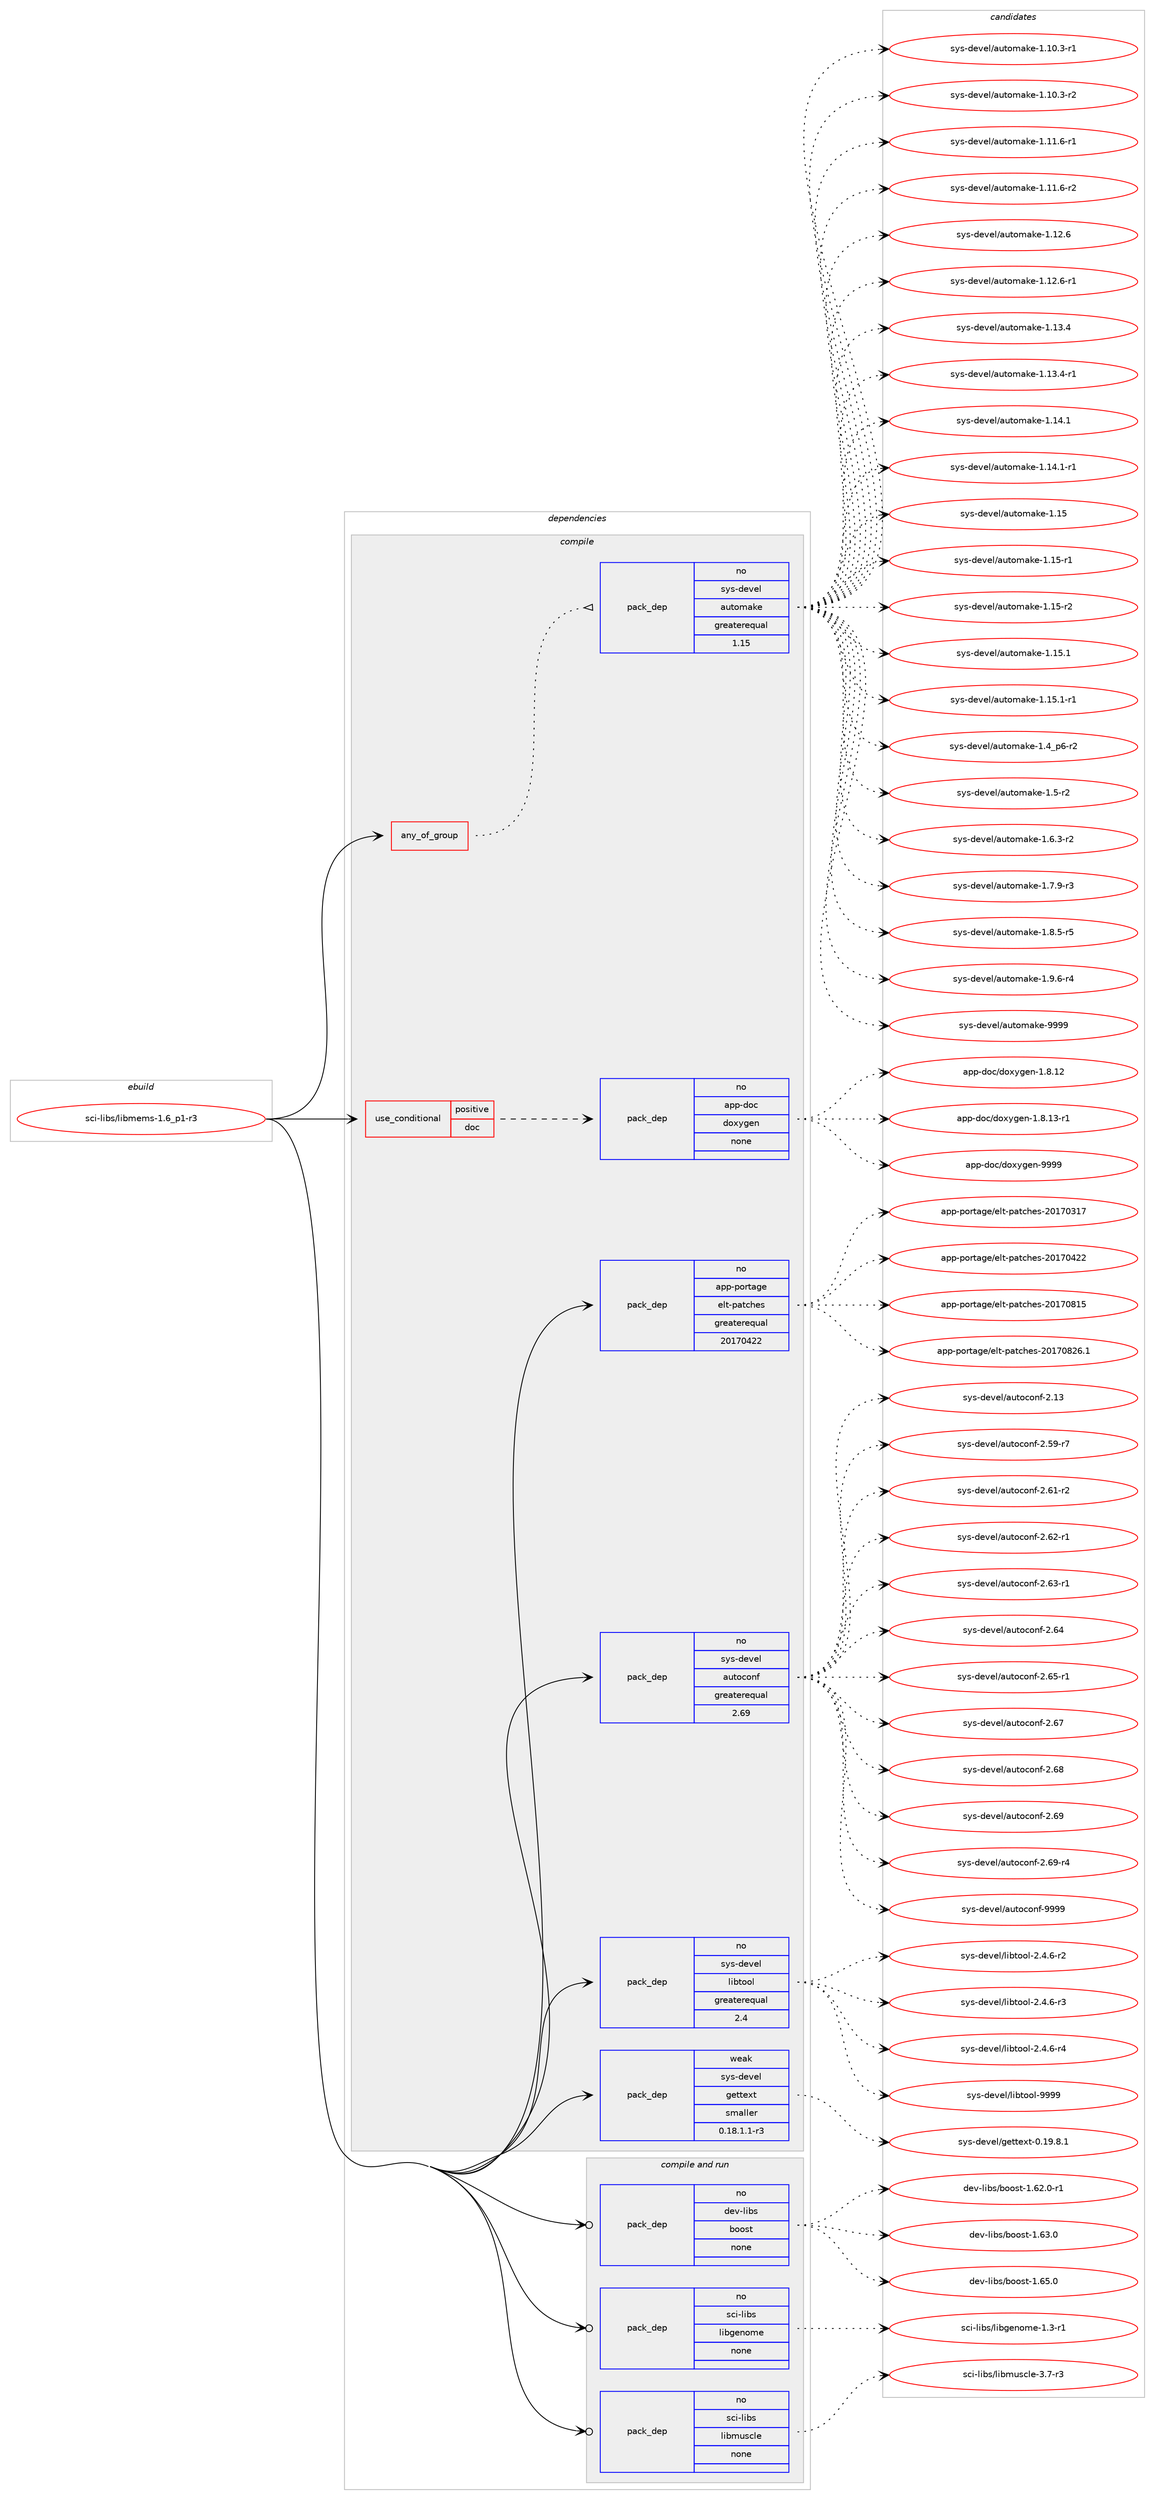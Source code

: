 digraph prolog {

# *************
# Graph options
# *************

newrank=true;
concentrate=true;
compound=true;
graph [rankdir=LR,fontname=Helvetica,fontsize=10,ranksep=1.5];#, ranksep=2.5, nodesep=0.2];
edge  [arrowhead=vee];
node  [fontname=Helvetica,fontsize=10];

# **********
# The ebuild
# **********

subgraph cluster_leftcol {
color=gray;
rank=same;
label=<<i>ebuild</i>>;
id [label="sci-libs/libmems-1.6_p1-r3", color=red, width=4, href="../sci-libs/libmems-1.6_p1-r3.svg"];
}

# ****************
# The dependencies
# ****************

subgraph cluster_midcol {
color=gray;
label=<<i>dependencies</i>>;
subgraph cluster_compile {
fillcolor="#eeeeee";
style=filled;
label=<<i>compile</i>>;
subgraph any7636 {
dependency451884 [label=<<TABLE BORDER="0" CELLBORDER="1" CELLSPACING="0" CELLPADDING="4"><TR><TD CELLPADDING="10">any_of_group</TD></TR></TABLE>>, shape=none, color=red];subgraph pack333419 {
dependency451885 [label=<<TABLE BORDER="0" CELLBORDER="1" CELLSPACING="0" CELLPADDING="4" WIDTH="220"><TR><TD ROWSPAN="6" CELLPADDING="30">pack_dep</TD></TR><TR><TD WIDTH="110">no</TD></TR><TR><TD>sys-devel</TD></TR><TR><TD>automake</TD></TR><TR><TD>greaterequal</TD></TR><TR><TD>1.15</TD></TR></TABLE>>, shape=none, color=blue];
}
dependency451884:e -> dependency451885:w [weight=20,style="dotted",arrowhead="oinv"];
}
id:e -> dependency451884:w [weight=20,style="solid",arrowhead="vee"];
subgraph cond110580 {
dependency451886 [label=<<TABLE BORDER="0" CELLBORDER="1" CELLSPACING="0" CELLPADDING="4"><TR><TD ROWSPAN="3" CELLPADDING="10">use_conditional</TD></TR><TR><TD>positive</TD></TR><TR><TD>doc</TD></TR></TABLE>>, shape=none, color=red];
subgraph pack333420 {
dependency451887 [label=<<TABLE BORDER="0" CELLBORDER="1" CELLSPACING="0" CELLPADDING="4" WIDTH="220"><TR><TD ROWSPAN="6" CELLPADDING="30">pack_dep</TD></TR><TR><TD WIDTH="110">no</TD></TR><TR><TD>app-doc</TD></TR><TR><TD>doxygen</TD></TR><TR><TD>none</TD></TR><TR><TD></TD></TR></TABLE>>, shape=none, color=blue];
}
dependency451886:e -> dependency451887:w [weight=20,style="dashed",arrowhead="vee"];
}
id:e -> dependency451886:w [weight=20,style="solid",arrowhead="vee"];
subgraph pack333421 {
dependency451888 [label=<<TABLE BORDER="0" CELLBORDER="1" CELLSPACING="0" CELLPADDING="4" WIDTH="220"><TR><TD ROWSPAN="6" CELLPADDING="30">pack_dep</TD></TR><TR><TD WIDTH="110">no</TD></TR><TR><TD>app-portage</TD></TR><TR><TD>elt-patches</TD></TR><TR><TD>greaterequal</TD></TR><TR><TD>20170422</TD></TR></TABLE>>, shape=none, color=blue];
}
id:e -> dependency451888:w [weight=20,style="solid",arrowhead="vee"];
subgraph pack333422 {
dependency451889 [label=<<TABLE BORDER="0" CELLBORDER="1" CELLSPACING="0" CELLPADDING="4" WIDTH="220"><TR><TD ROWSPAN="6" CELLPADDING="30">pack_dep</TD></TR><TR><TD WIDTH="110">no</TD></TR><TR><TD>sys-devel</TD></TR><TR><TD>autoconf</TD></TR><TR><TD>greaterequal</TD></TR><TR><TD>2.69</TD></TR></TABLE>>, shape=none, color=blue];
}
id:e -> dependency451889:w [weight=20,style="solid",arrowhead="vee"];
subgraph pack333423 {
dependency451890 [label=<<TABLE BORDER="0" CELLBORDER="1" CELLSPACING="0" CELLPADDING="4" WIDTH="220"><TR><TD ROWSPAN="6" CELLPADDING="30">pack_dep</TD></TR><TR><TD WIDTH="110">no</TD></TR><TR><TD>sys-devel</TD></TR><TR><TD>libtool</TD></TR><TR><TD>greaterequal</TD></TR><TR><TD>2.4</TD></TR></TABLE>>, shape=none, color=blue];
}
id:e -> dependency451890:w [weight=20,style="solid",arrowhead="vee"];
subgraph pack333424 {
dependency451891 [label=<<TABLE BORDER="0" CELLBORDER="1" CELLSPACING="0" CELLPADDING="4" WIDTH="220"><TR><TD ROWSPAN="6" CELLPADDING="30">pack_dep</TD></TR><TR><TD WIDTH="110">weak</TD></TR><TR><TD>sys-devel</TD></TR><TR><TD>gettext</TD></TR><TR><TD>smaller</TD></TR><TR><TD>0.18.1.1-r3</TD></TR></TABLE>>, shape=none, color=blue];
}
id:e -> dependency451891:w [weight=20,style="solid",arrowhead="vee"];
}
subgraph cluster_compileandrun {
fillcolor="#eeeeee";
style=filled;
label=<<i>compile and run</i>>;
subgraph pack333425 {
dependency451892 [label=<<TABLE BORDER="0" CELLBORDER="1" CELLSPACING="0" CELLPADDING="4" WIDTH="220"><TR><TD ROWSPAN="6" CELLPADDING="30">pack_dep</TD></TR><TR><TD WIDTH="110">no</TD></TR><TR><TD>dev-libs</TD></TR><TR><TD>boost</TD></TR><TR><TD>none</TD></TR><TR><TD></TD></TR></TABLE>>, shape=none, color=blue];
}
id:e -> dependency451892:w [weight=20,style="solid",arrowhead="odotvee"];
subgraph pack333426 {
dependency451893 [label=<<TABLE BORDER="0" CELLBORDER="1" CELLSPACING="0" CELLPADDING="4" WIDTH="220"><TR><TD ROWSPAN="6" CELLPADDING="30">pack_dep</TD></TR><TR><TD WIDTH="110">no</TD></TR><TR><TD>sci-libs</TD></TR><TR><TD>libgenome</TD></TR><TR><TD>none</TD></TR><TR><TD></TD></TR></TABLE>>, shape=none, color=blue];
}
id:e -> dependency451893:w [weight=20,style="solid",arrowhead="odotvee"];
subgraph pack333427 {
dependency451894 [label=<<TABLE BORDER="0" CELLBORDER="1" CELLSPACING="0" CELLPADDING="4" WIDTH="220"><TR><TD ROWSPAN="6" CELLPADDING="30">pack_dep</TD></TR><TR><TD WIDTH="110">no</TD></TR><TR><TD>sci-libs</TD></TR><TR><TD>libmuscle</TD></TR><TR><TD>none</TD></TR><TR><TD></TD></TR></TABLE>>, shape=none, color=blue];
}
id:e -> dependency451894:w [weight=20,style="solid",arrowhead="odotvee"];
}
subgraph cluster_run {
fillcolor="#eeeeee";
style=filled;
label=<<i>run</i>>;
}
}

# **************
# The candidates
# **************

subgraph cluster_choices {
rank=same;
color=gray;
label=<<i>candidates</i>>;

subgraph choice333419 {
color=black;
nodesep=1;
choice11512111545100101118101108479711711611110997107101454946494846514511449 [label="sys-devel/automake-1.10.3-r1", color=red, width=4,href="../sys-devel/automake-1.10.3-r1.svg"];
choice11512111545100101118101108479711711611110997107101454946494846514511450 [label="sys-devel/automake-1.10.3-r2", color=red, width=4,href="../sys-devel/automake-1.10.3-r2.svg"];
choice11512111545100101118101108479711711611110997107101454946494946544511449 [label="sys-devel/automake-1.11.6-r1", color=red, width=4,href="../sys-devel/automake-1.11.6-r1.svg"];
choice11512111545100101118101108479711711611110997107101454946494946544511450 [label="sys-devel/automake-1.11.6-r2", color=red, width=4,href="../sys-devel/automake-1.11.6-r2.svg"];
choice1151211154510010111810110847971171161111099710710145494649504654 [label="sys-devel/automake-1.12.6", color=red, width=4,href="../sys-devel/automake-1.12.6.svg"];
choice11512111545100101118101108479711711611110997107101454946495046544511449 [label="sys-devel/automake-1.12.6-r1", color=red, width=4,href="../sys-devel/automake-1.12.6-r1.svg"];
choice1151211154510010111810110847971171161111099710710145494649514652 [label="sys-devel/automake-1.13.4", color=red, width=4,href="../sys-devel/automake-1.13.4.svg"];
choice11512111545100101118101108479711711611110997107101454946495146524511449 [label="sys-devel/automake-1.13.4-r1", color=red, width=4,href="../sys-devel/automake-1.13.4-r1.svg"];
choice1151211154510010111810110847971171161111099710710145494649524649 [label="sys-devel/automake-1.14.1", color=red, width=4,href="../sys-devel/automake-1.14.1.svg"];
choice11512111545100101118101108479711711611110997107101454946495246494511449 [label="sys-devel/automake-1.14.1-r1", color=red, width=4,href="../sys-devel/automake-1.14.1-r1.svg"];
choice115121115451001011181011084797117116111109971071014549464953 [label="sys-devel/automake-1.15", color=red, width=4,href="../sys-devel/automake-1.15.svg"];
choice1151211154510010111810110847971171161111099710710145494649534511449 [label="sys-devel/automake-1.15-r1", color=red, width=4,href="../sys-devel/automake-1.15-r1.svg"];
choice1151211154510010111810110847971171161111099710710145494649534511450 [label="sys-devel/automake-1.15-r2", color=red, width=4,href="../sys-devel/automake-1.15-r2.svg"];
choice1151211154510010111810110847971171161111099710710145494649534649 [label="sys-devel/automake-1.15.1", color=red, width=4,href="../sys-devel/automake-1.15.1.svg"];
choice11512111545100101118101108479711711611110997107101454946495346494511449 [label="sys-devel/automake-1.15.1-r1", color=red, width=4,href="../sys-devel/automake-1.15.1-r1.svg"];
choice115121115451001011181011084797117116111109971071014549465295112544511450 [label="sys-devel/automake-1.4_p6-r2", color=red, width=4,href="../sys-devel/automake-1.4_p6-r2.svg"];
choice11512111545100101118101108479711711611110997107101454946534511450 [label="sys-devel/automake-1.5-r2", color=red, width=4,href="../sys-devel/automake-1.5-r2.svg"];
choice115121115451001011181011084797117116111109971071014549465446514511450 [label="sys-devel/automake-1.6.3-r2", color=red, width=4,href="../sys-devel/automake-1.6.3-r2.svg"];
choice115121115451001011181011084797117116111109971071014549465546574511451 [label="sys-devel/automake-1.7.9-r3", color=red, width=4,href="../sys-devel/automake-1.7.9-r3.svg"];
choice115121115451001011181011084797117116111109971071014549465646534511453 [label="sys-devel/automake-1.8.5-r5", color=red, width=4,href="../sys-devel/automake-1.8.5-r5.svg"];
choice115121115451001011181011084797117116111109971071014549465746544511452 [label="sys-devel/automake-1.9.6-r4", color=red, width=4,href="../sys-devel/automake-1.9.6-r4.svg"];
choice115121115451001011181011084797117116111109971071014557575757 [label="sys-devel/automake-9999", color=red, width=4,href="../sys-devel/automake-9999.svg"];
dependency451885:e -> choice11512111545100101118101108479711711611110997107101454946494846514511449:w [style=dotted,weight="100"];
dependency451885:e -> choice11512111545100101118101108479711711611110997107101454946494846514511450:w [style=dotted,weight="100"];
dependency451885:e -> choice11512111545100101118101108479711711611110997107101454946494946544511449:w [style=dotted,weight="100"];
dependency451885:e -> choice11512111545100101118101108479711711611110997107101454946494946544511450:w [style=dotted,weight="100"];
dependency451885:e -> choice1151211154510010111810110847971171161111099710710145494649504654:w [style=dotted,weight="100"];
dependency451885:e -> choice11512111545100101118101108479711711611110997107101454946495046544511449:w [style=dotted,weight="100"];
dependency451885:e -> choice1151211154510010111810110847971171161111099710710145494649514652:w [style=dotted,weight="100"];
dependency451885:e -> choice11512111545100101118101108479711711611110997107101454946495146524511449:w [style=dotted,weight="100"];
dependency451885:e -> choice1151211154510010111810110847971171161111099710710145494649524649:w [style=dotted,weight="100"];
dependency451885:e -> choice11512111545100101118101108479711711611110997107101454946495246494511449:w [style=dotted,weight="100"];
dependency451885:e -> choice115121115451001011181011084797117116111109971071014549464953:w [style=dotted,weight="100"];
dependency451885:e -> choice1151211154510010111810110847971171161111099710710145494649534511449:w [style=dotted,weight="100"];
dependency451885:e -> choice1151211154510010111810110847971171161111099710710145494649534511450:w [style=dotted,weight="100"];
dependency451885:e -> choice1151211154510010111810110847971171161111099710710145494649534649:w [style=dotted,weight="100"];
dependency451885:e -> choice11512111545100101118101108479711711611110997107101454946495346494511449:w [style=dotted,weight="100"];
dependency451885:e -> choice115121115451001011181011084797117116111109971071014549465295112544511450:w [style=dotted,weight="100"];
dependency451885:e -> choice11512111545100101118101108479711711611110997107101454946534511450:w [style=dotted,weight="100"];
dependency451885:e -> choice115121115451001011181011084797117116111109971071014549465446514511450:w [style=dotted,weight="100"];
dependency451885:e -> choice115121115451001011181011084797117116111109971071014549465546574511451:w [style=dotted,weight="100"];
dependency451885:e -> choice115121115451001011181011084797117116111109971071014549465646534511453:w [style=dotted,weight="100"];
dependency451885:e -> choice115121115451001011181011084797117116111109971071014549465746544511452:w [style=dotted,weight="100"];
dependency451885:e -> choice115121115451001011181011084797117116111109971071014557575757:w [style=dotted,weight="100"];
}
subgraph choice333420 {
color=black;
nodesep=1;
choice9711211245100111994710011112012110310111045494656464950 [label="app-doc/doxygen-1.8.12", color=red, width=4,href="../app-doc/doxygen-1.8.12.svg"];
choice97112112451001119947100111120121103101110454946564649514511449 [label="app-doc/doxygen-1.8.13-r1", color=red, width=4,href="../app-doc/doxygen-1.8.13-r1.svg"];
choice971121124510011199471001111201211031011104557575757 [label="app-doc/doxygen-9999", color=red, width=4,href="../app-doc/doxygen-9999.svg"];
dependency451887:e -> choice9711211245100111994710011112012110310111045494656464950:w [style=dotted,weight="100"];
dependency451887:e -> choice97112112451001119947100111120121103101110454946564649514511449:w [style=dotted,weight="100"];
dependency451887:e -> choice971121124510011199471001111201211031011104557575757:w [style=dotted,weight="100"];
}
subgraph choice333421 {
color=black;
nodesep=1;
choice97112112451121111141169710310147101108116451129711699104101115455048495548514955 [label="app-portage/elt-patches-20170317", color=red, width=4,href="../app-portage/elt-patches-20170317.svg"];
choice97112112451121111141169710310147101108116451129711699104101115455048495548525050 [label="app-portage/elt-patches-20170422", color=red, width=4,href="../app-portage/elt-patches-20170422.svg"];
choice97112112451121111141169710310147101108116451129711699104101115455048495548564953 [label="app-portage/elt-patches-20170815", color=red, width=4,href="../app-portage/elt-patches-20170815.svg"];
choice971121124511211111411697103101471011081164511297116991041011154550484955485650544649 [label="app-portage/elt-patches-20170826.1", color=red, width=4,href="../app-portage/elt-patches-20170826.1.svg"];
dependency451888:e -> choice97112112451121111141169710310147101108116451129711699104101115455048495548514955:w [style=dotted,weight="100"];
dependency451888:e -> choice97112112451121111141169710310147101108116451129711699104101115455048495548525050:w [style=dotted,weight="100"];
dependency451888:e -> choice97112112451121111141169710310147101108116451129711699104101115455048495548564953:w [style=dotted,weight="100"];
dependency451888:e -> choice971121124511211111411697103101471011081164511297116991041011154550484955485650544649:w [style=dotted,weight="100"];
}
subgraph choice333422 {
color=black;
nodesep=1;
choice115121115451001011181011084797117116111991111101024550464951 [label="sys-devel/autoconf-2.13", color=red, width=4,href="../sys-devel/autoconf-2.13.svg"];
choice1151211154510010111810110847971171161119911111010245504653574511455 [label="sys-devel/autoconf-2.59-r7", color=red, width=4,href="../sys-devel/autoconf-2.59-r7.svg"];
choice1151211154510010111810110847971171161119911111010245504654494511450 [label="sys-devel/autoconf-2.61-r2", color=red, width=4,href="../sys-devel/autoconf-2.61-r2.svg"];
choice1151211154510010111810110847971171161119911111010245504654504511449 [label="sys-devel/autoconf-2.62-r1", color=red, width=4,href="../sys-devel/autoconf-2.62-r1.svg"];
choice1151211154510010111810110847971171161119911111010245504654514511449 [label="sys-devel/autoconf-2.63-r1", color=red, width=4,href="../sys-devel/autoconf-2.63-r1.svg"];
choice115121115451001011181011084797117116111991111101024550465452 [label="sys-devel/autoconf-2.64", color=red, width=4,href="../sys-devel/autoconf-2.64.svg"];
choice1151211154510010111810110847971171161119911111010245504654534511449 [label="sys-devel/autoconf-2.65-r1", color=red, width=4,href="../sys-devel/autoconf-2.65-r1.svg"];
choice115121115451001011181011084797117116111991111101024550465455 [label="sys-devel/autoconf-2.67", color=red, width=4,href="../sys-devel/autoconf-2.67.svg"];
choice115121115451001011181011084797117116111991111101024550465456 [label="sys-devel/autoconf-2.68", color=red, width=4,href="../sys-devel/autoconf-2.68.svg"];
choice115121115451001011181011084797117116111991111101024550465457 [label="sys-devel/autoconf-2.69", color=red, width=4,href="../sys-devel/autoconf-2.69.svg"];
choice1151211154510010111810110847971171161119911111010245504654574511452 [label="sys-devel/autoconf-2.69-r4", color=red, width=4,href="../sys-devel/autoconf-2.69-r4.svg"];
choice115121115451001011181011084797117116111991111101024557575757 [label="sys-devel/autoconf-9999", color=red, width=4,href="../sys-devel/autoconf-9999.svg"];
dependency451889:e -> choice115121115451001011181011084797117116111991111101024550464951:w [style=dotted,weight="100"];
dependency451889:e -> choice1151211154510010111810110847971171161119911111010245504653574511455:w [style=dotted,weight="100"];
dependency451889:e -> choice1151211154510010111810110847971171161119911111010245504654494511450:w [style=dotted,weight="100"];
dependency451889:e -> choice1151211154510010111810110847971171161119911111010245504654504511449:w [style=dotted,weight="100"];
dependency451889:e -> choice1151211154510010111810110847971171161119911111010245504654514511449:w [style=dotted,weight="100"];
dependency451889:e -> choice115121115451001011181011084797117116111991111101024550465452:w [style=dotted,weight="100"];
dependency451889:e -> choice1151211154510010111810110847971171161119911111010245504654534511449:w [style=dotted,weight="100"];
dependency451889:e -> choice115121115451001011181011084797117116111991111101024550465455:w [style=dotted,weight="100"];
dependency451889:e -> choice115121115451001011181011084797117116111991111101024550465456:w [style=dotted,weight="100"];
dependency451889:e -> choice115121115451001011181011084797117116111991111101024550465457:w [style=dotted,weight="100"];
dependency451889:e -> choice1151211154510010111810110847971171161119911111010245504654574511452:w [style=dotted,weight="100"];
dependency451889:e -> choice115121115451001011181011084797117116111991111101024557575757:w [style=dotted,weight="100"];
}
subgraph choice333423 {
color=black;
nodesep=1;
choice1151211154510010111810110847108105981161111111084550465246544511450 [label="sys-devel/libtool-2.4.6-r2", color=red, width=4,href="../sys-devel/libtool-2.4.6-r2.svg"];
choice1151211154510010111810110847108105981161111111084550465246544511451 [label="sys-devel/libtool-2.4.6-r3", color=red, width=4,href="../sys-devel/libtool-2.4.6-r3.svg"];
choice1151211154510010111810110847108105981161111111084550465246544511452 [label="sys-devel/libtool-2.4.6-r4", color=red, width=4,href="../sys-devel/libtool-2.4.6-r4.svg"];
choice1151211154510010111810110847108105981161111111084557575757 [label="sys-devel/libtool-9999", color=red, width=4,href="../sys-devel/libtool-9999.svg"];
dependency451890:e -> choice1151211154510010111810110847108105981161111111084550465246544511450:w [style=dotted,weight="100"];
dependency451890:e -> choice1151211154510010111810110847108105981161111111084550465246544511451:w [style=dotted,weight="100"];
dependency451890:e -> choice1151211154510010111810110847108105981161111111084550465246544511452:w [style=dotted,weight="100"];
dependency451890:e -> choice1151211154510010111810110847108105981161111111084557575757:w [style=dotted,weight="100"];
}
subgraph choice333424 {
color=black;
nodesep=1;
choice1151211154510010111810110847103101116116101120116454846495746564649 [label="sys-devel/gettext-0.19.8.1", color=red, width=4,href="../sys-devel/gettext-0.19.8.1.svg"];
dependency451891:e -> choice1151211154510010111810110847103101116116101120116454846495746564649:w [style=dotted,weight="100"];
}
subgraph choice333425 {
color=black;
nodesep=1;
choice10010111845108105981154798111111115116454946545046484511449 [label="dev-libs/boost-1.62.0-r1", color=red, width=4,href="../dev-libs/boost-1.62.0-r1.svg"];
choice1001011184510810598115479811111111511645494654514648 [label="dev-libs/boost-1.63.0", color=red, width=4,href="../dev-libs/boost-1.63.0.svg"];
choice1001011184510810598115479811111111511645494654534648 [label="dev-libs/boost-1.65.0", color=red, width=4,href="../dev-libs/boost-1.65.0.svg"];
dependency451892:e -> choice10010111845108105981154798111111115116454946545046484511449:w [style=dotted,weight="100"];
dependency451892:e -> choice1001011184510810598115479811111111511645494654514648:w [style=dotted,weight="100"];
dependency451892:e -> choice1001011184510810598115479811111111511645494654534648:w [style=dotted,weight="100"];
}
subgraph choice333426 {
color=black;
nodesep=1;
choice1159910545108105981154710810598103101110111109101454946514511449 [label="sci-libs/libgenome-1.3-r1", color=red, width=4,href="../sci-libs/libgenome-1.3-r1.svg"];
dependency451893:e -> choice1159910545108105981154710810598103101110111109101454946514511449:w [style=dotted,weight="100"];
}
subgraph choice333427 {
color=black;
nodesep=1;
choice115991054510810598115471081059810911711599108101455146554511451 [label="sci-libs/libmuscle-3.7-r3", color=red, width=4,href="../sci-libs/libmuscle-3.7-r3.svg"];
dependency451894:e -> choice115991054510810598115471081059810911711599108101455146554511451:w [style=dotted,weight="100"];
}
}

}
